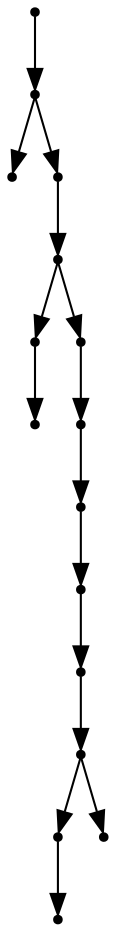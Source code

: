 digraph {
  15 [shape=point];
  14 [shape=point];
  0 [shape=point];
  13 [shape=point];
  12 [shape=point];
  2 [shape=point];
  1 [shape=point];
  11 [shape=point];
  10 [shape=point];
  9 [shape=point];
  8 [shape=point];
  7 [shape=point];
  6 [shape=point];
  4 [shape=point];
  3 [shape=point];
  5 [shape=point];
15 -> 14;
14 -> 0;
14 -> 13;
13 -> 12;
12 -> 2;
2 -> 1;
12 -> 11;
11 -> 10;
10 -> 9;
9 -> 8;
8 -> 7;
7 -> 6;
6 -> 4;
4 -> 3;
6 -> 5;
}
